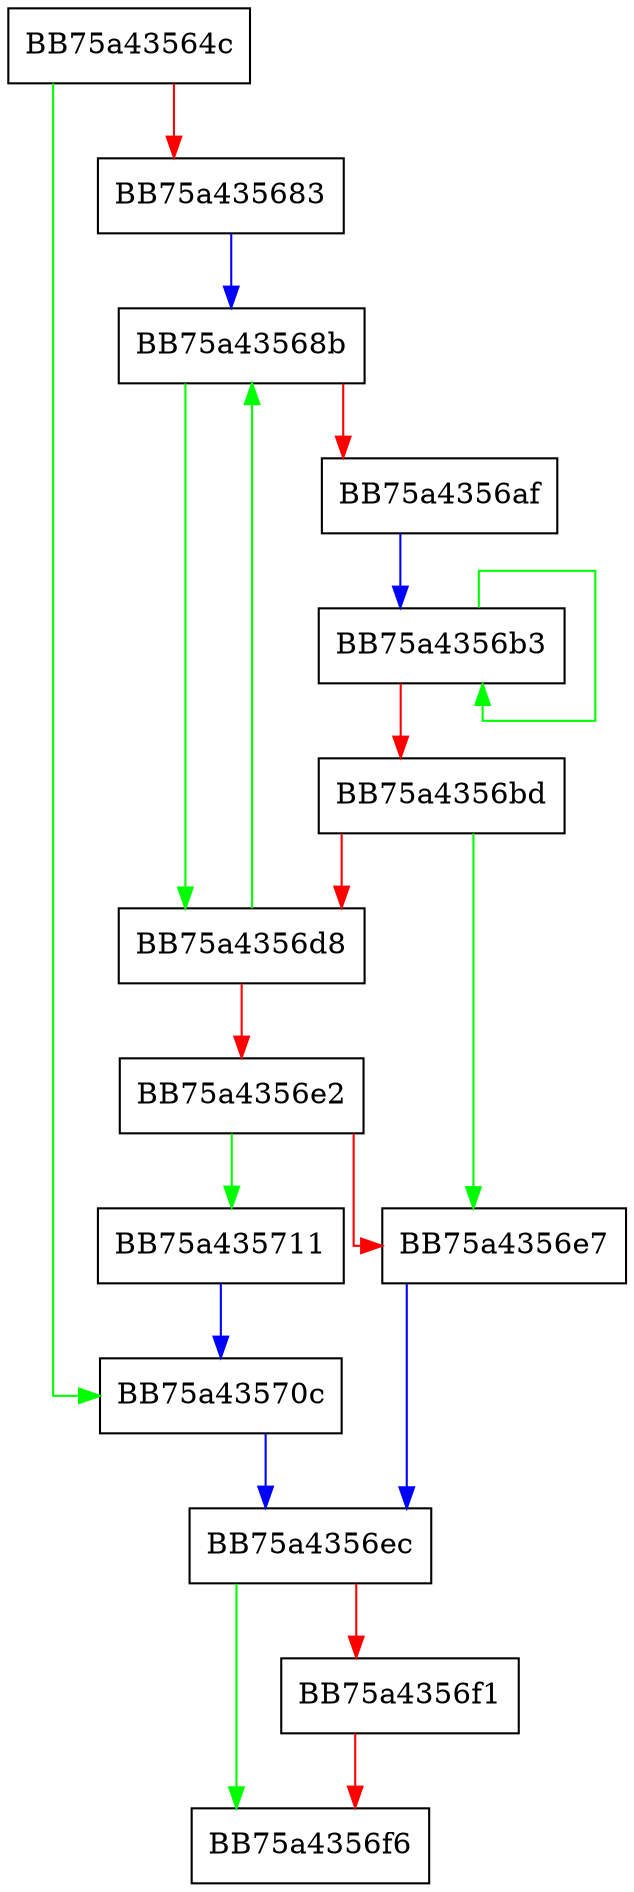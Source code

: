 digraph RemoveProfilePrefix {
  node [shape="box"];
  graph [splines=ortho];
  BB75a43564c -> BB75a43570c [color="green"];
  BB75a43564c -> BB75a435683 [color="red"];
  BB75a435683 -> BB75a43568b [color="blue"];
  BB75a43568b -> BB75a4356d8 [color="green"];
  BB75a43568b -> BB75a4356af [color="red"];
  BB75a4356af -> BB75a4356b3 [color="blue"];
  BB75a4356b3 -> BB75a4356b3 [color="green"];
  BB75a4356b3 -> BB75a4356bd [color="red"];
  BB75a4356bd -> BB75a4356e7 [color="green"];
  BB75a4356bd -> BB75a4356d8 [color="red"];
  BB75a4356d8 -> BB75a43568b [color="green"];
  BB75a4356d8 -> BB75a4356e2 [color="red"];
  BB75a4356e2 -> BB75a435711 [color="green"];
  BB75a4356e2 -> BB75a4356e7 [color="red"];
  BB75a4356e7 -> BB75a4356ec [color="blue"];
  BB75a4356ec -> BB75a4356f6 [color="green"];
  BB75a4356ec -> BB75a4356f1 [color="red"];
  BB75a4356f1 -> BB75a4356f6 [color="red"];
  BB75a43570c -> BB75a4356ec [color="blue"];
  BB75a435711 -> BB75a43570c [color="blue"];
}
